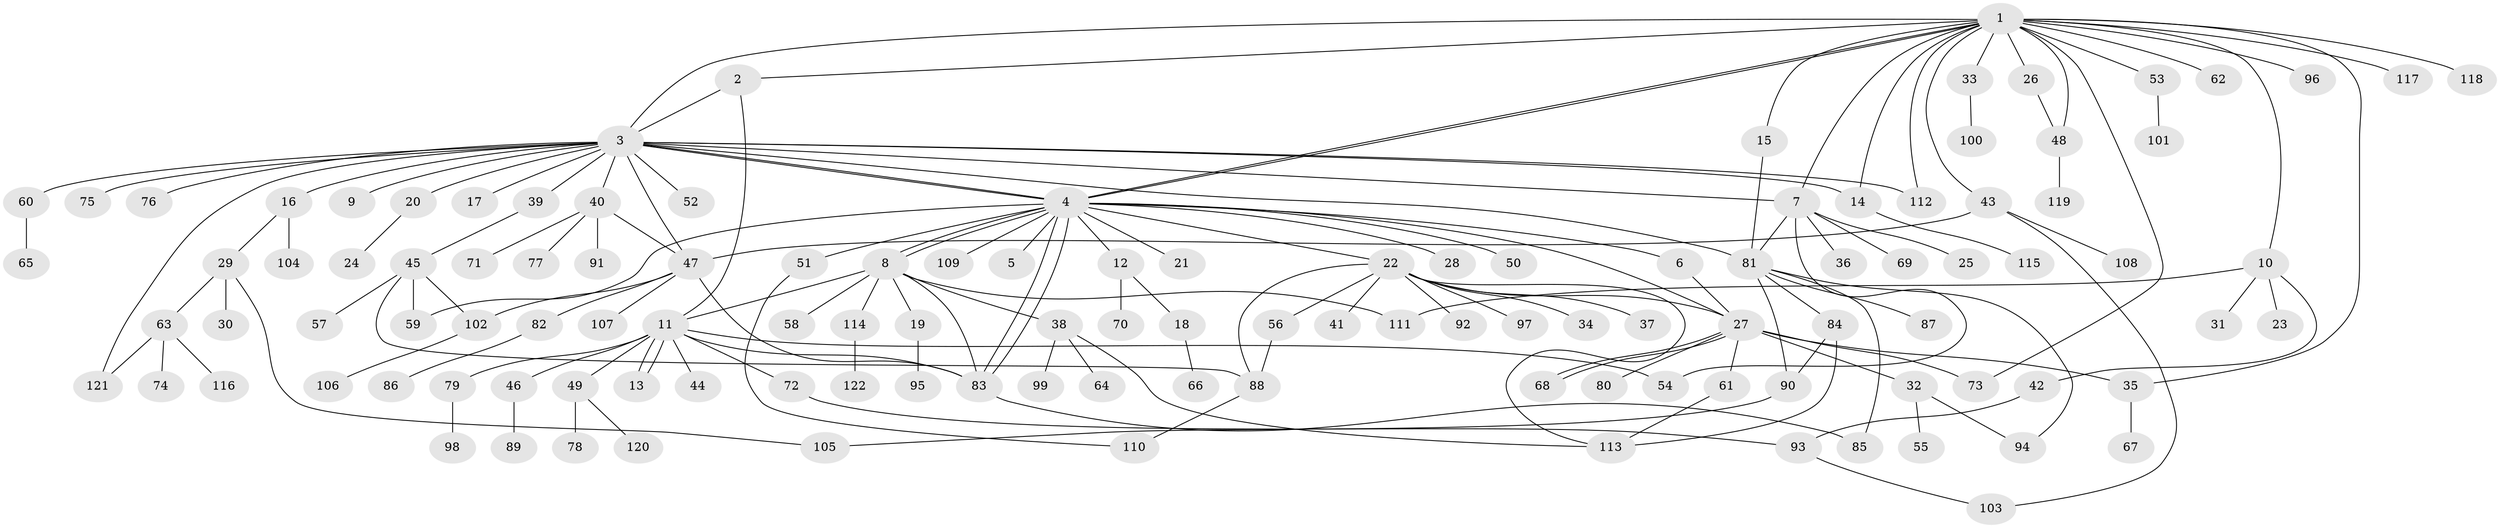 // Generated by graph-tools (version 1.1) at 2025/47/03/09/25 04:47:17]
// undirected, 122 vertices, 162 edges
graph export_dot {
graph [start="1"]
  node [color=gray90,style=filled];
  1;
  2;
  3;
  4;
  5;
  6;
  7;
  8;
  9;
  10;
  11;
  12;
  13;
  14;
  15;
  16;
  17;
  18;
  19;
  20;
  21;
  22;
  23;
  24;
  25;
  26;
  27;
  28;
  29;
  30;
  31;
  32;
  33;
  34;
  35;
  36;
  37;
  38;
  39;
  40;
  41;
  42;
  43;
  44;
  45;
  46;
  47;
  48;
  49;
  50;
  51;
  52;
  53;
  54;
  55;
  56;
  57;
  58;
  59;
  60;
  61;
  62;
  63;
  64;
  65;
  66;
  67;
  68;
  69;
  70;
  71;
  72;
  73;
  74;
  75;
  76;
  77;
  78;
  79;
  80;
  81;
  82;
  83;
  84;
  85;
  86;
  87;
  88;
  89;
  90;
  91;
  92;
  93;
  94;
  95;
  96;
  97;
  98;
  99;
  100;
  101;
  102;
  103;
  104;
  105;
  106;
  107;
  108;
  109;
  110;
  111;
  112;
  113;
  114;
  115;
  116;
  117;
  118;
  119;
  120;
  121;
  122;
  1 -- 2;
  1 -- 3;
  1 -- 4;
  1 -- 4;
  1 -- 7;
  1 -- 10;
  1 -- 14;
  1 -- 15;
  1 -- 26;
  1 -- 33;
  1 -- 35;
  1 -- 43;
  1 -- 48;
  1 -- 53;
  1 -- 62;
  1 -- 73;
  1 -- 96;
  1 -- 112;
  1 -- 117;
  1 -- 118;
  2 -- 3;
  2 -- 11;
  3 -- 4;
  3 -- 4;
  3 -- 7;
  3 -- 9;
  3 -- 14;
  3 -- 16;
  3 -- 17;
  3 -- 20;
  3 -- 39;
  3 -- 40;
  3 -- 47;
  3 -- 52;
  3 -- 60;
  3 -- 75;
  3 -- 76;
  3 -- 81;
  3 -- 112;
  3 -- 121;
  4 -- 5;
  4 -- 6;
  4 -- 8;
  4 -- 8;
  4 -- 12;
  4 -- 21;
  4 -- 22;
  4 -- 27;
  4 -- 28;
  4 -- 50;
  4 -- 51;
  4 -- 59;
  4 -- 83;
  4 -- 83;
  4 -- 109;
  6 -- 27;
  7 -- 25;
  7 -- 36;
  7 -- 54;
  7 -- 69;
  7 -- 81;
  8 -- 11;
  8 -- 19;
  8 -- 38;
  8 -- 58;
  8 -- 83;
  8 -- 111;
  8 -- 114;
  10 -- 23;
  10 -- 31;
  10 -- 42;
  10 -- 111;
  11 -- 13;
  11 -- 13;
  11 -- 44;
  11 -- 46;
  11 -- 49;
  11 -- 54;
  11 -- 72;
  11 -- 79;
  11 -- 83;
  12 -- 18;
  12 -- 70;
  14 -- 115;
  15 -- 81;
  16 -- 29;
  16 -- 104;
  18 -- 66;
  19 -- 95;
  20 -- 24;
  22 -- 27;
  22 -- 34;
  22 -- 37;
  22 -- 41;
  22 -- 56;
  22 -- 88;
  22 -- 92;
  22 -- 97;
  22 -- 113;
  26 -- 48;
  27 -- 32;
  27 -- 35;
  27 -- 61;
  27 -- 68;
  27 -- 68;
  27 -- 73;
  27 -- 80;
  29 -- 30;
  29 -- 63;
  29 -- 105;
  32 -- 55;
  32 -- 94;
  33 -- 100;
  35 -- 67;
  38 -- 64;
  38 -- 99;
  38 -- 113;
  39 -- 45;
  40 -- 47;
  40 -- 71;
  40 -- 77;
  40 -- 91;
  42 -- 93;
  43 -- 47;
  43 -- 103;
  43 -- 108;
  45 -- 57;
  45 -- 59;
  45 -- 88;
  45 -- 102;
  46 -- 89;
  47 -- 82;
  47 -- 83;
  47 -- 102;
  47 -- 107;
  48 -- 119;
  49 -- 78;
  49 -- 120;
  51 -- 110;
  53 -- 101;
  56 -- 88;
  60 -- 65;
  61 -- 113;
  63 -- 74;
  63 -- 116;
  63 -- 121;
  72 -- 93;
  79 -- 98;
  81 -- 84;
  81 -- 85;
  81 -- 87;
  81 -- 90;
  81 -- 94;
  82 -- 86;
  83 -- 85;
  84 -- 90;
  84 -- 113;
  88 -- 110;
  90 -- 105;
  93 -- 103;
  102 -- 106;
  114 -- 122;
}
